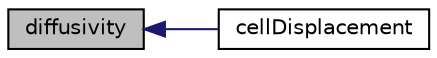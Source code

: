 digraph "diffusivity"
{
  bgcolor="transparent";
  edge [fontname="Helvetica",fontsize="10",labelfontname="Helvetica",labelfontsize="10"];
  node [fontname="Helvetica",fontsize="10",shape=record];
  rankdir="LR";
  Node1 [label="diffusivity",height=0.2,width=0.4,color="black", fillcolor="grey75", style="filled", fontcolor="black"];
  Node1 -> Node2 [dir="back",color="midnightblue",fontsize="10",style="solid",fontname="Helvetica"];
  Node2 [label="cellDisplacement",height=0.2,width=0.4,color="black",URL="$a00556.html#ac5f6f0e023acbda7febd75aea253518f",tooltip="Return const reference to the cell motion displacement field. "];
}
